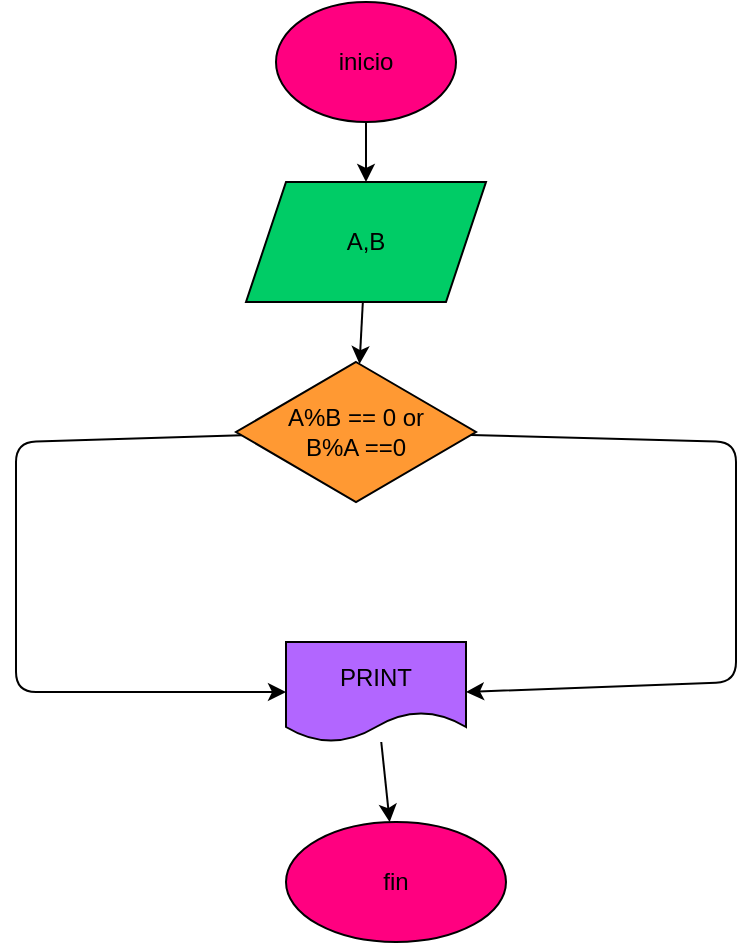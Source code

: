 <mxfile>
    <diagram id="-u13z8sunvJpdgHFMMRn" name="Page-1">
        <mxGraphModel dx="770" dy="413" grid="1" gridSize="10" guides="1" tooltips="1" connect="1" arrows="1" fold="1" page="1" pageScale="1" pageWidth="827" pageHeight="1169" math="0" shadow="0">
            <root>
                <mxCell id="0"/>
                <mxCell id="1" parent="0"/>
                <mxCell id="4" value="" style="edgeStyle=none;html=1;" edge="1" parent="1" source="2" target="3">
                    <mxGeometry relative="1" as="geometry"/>
                </mxCell>
                <mxCell id="2" value="inicio" style="ellipse;whiteSpace=wrap;html=1;fillColor=#FF0080;" vertex="1" parent="1">
                    <mxGeometry x="340" y="20" width="90" height="60" as="geometry"/>
                </mxCell>
                <mxCell id="6" value="" style="edgeStyle=none;html=1;" edge="1" parent="1" source="3" target="5">
                    <mxGeometry relative="1" as="geometry"/>
                </mxCell>
                <mxCell id="3" value="A,B" style="shape=parallelogram;perimeter=parallelogramPerimeter;whiteSpace=wrap;html=1;fixedSize=1;fillColor=#00CC66;" vertex="1" parent="1">
                    <mxGeometry x="325" y="110" width="120" height="60" as="geometry"/>
                </mxCell>
                <mxCell id="9" value="" style="edgeStyle=none;html=1;entryX=1;entryY=0.5;entryDx=0;entryDy=0;" edge="1" parent="1" source="5" target="7">
                    <mxGeometry relative="1" as="geometry">
                        <mxPoint x="545" y="240" as="targetPoint"/>
                        <Array as="points">
                            <mxPoint x="570" y="240"/>
                            <mxPoint x="570" y="360"/>
                        </Array>
                    </mxGeometry>
                </mxCell>
                <mxCell id="11" value="" style="edgeStyle=none;html=1;entryX=0;entryY=0.5;entryDx=0;entryDy=0;" edge="1" parent="1" source="5" target="7">
                    <mxGeometry relative="1" as="geometry">
                        <mxPoint x="225" y="240" as="targetPoint"/>
                        <Array as="points">
                            <mxPoint x="210" y="240"/>
                            <mxPoint x="210" y="365"/>
                        </Array>
                    </mxGeometry>
                </mxCell>
                <mxCell id="5" value="A%B == 0 or&lt;br&gt;B%A ==0" style="rhombus;whiteSpace=wrap;html=1;fillColor=#FF9933;" vertex="1" parent="1">
                    <mxGeometry x="320" y="200" width="120" height="70" as="geometry"/>
                </mxCell>
                <mxCell id="13" value="" style="edgeStyle=none;html=1;" edge="1" parent="1" source="7" target="12">
                    <mxGeometry relative="1" as="geometry"/>
                </mxCell>
                <mxCell id="7" value="PRINT" style="shape=document;whiteSpace=wrap;html=1;boundedLbl=1;fillColor=#B266FF;" vertex="1" parent="1">
                    <mxGeometry x="345" y="340" width="90" height="50" as="geometry"/>
                </mxCell>
                <mxCell id="12" value="fin" style="ellipse;whiteSpace=wrap;html=1;fillColor=#FF0080;" vertex="1" parent="1">
                    <mxGeometry x="345" y="430" width="110" height="60" as="geometry"/>
                </mxCell>
            </root>
        </mxGraphModel>
    </diagram>
</mxfile>